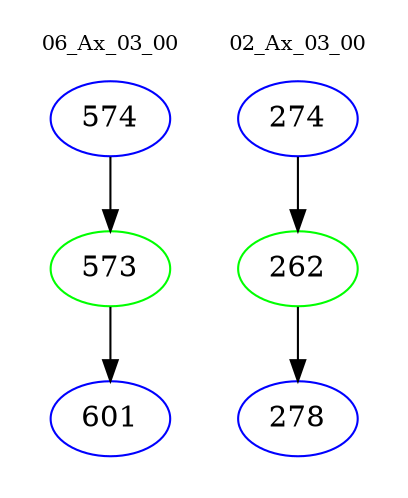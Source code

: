 digraph{
subgraph cluster_0 {
color = white
label = "06_Ax_03_00";
fontsize=10;
T0_574 [label="574", color="blue"]
T0_574 -> T0_573 [color="black"]
T0_573 [label="573", color="green"]
T0_573 -> T0_601 [color="black"]
T0_601 [label="601", color="blue"]
}
subgraph cluster_1 {
color = white
label = "02_Ax_03_00";
fontsize=10;
T1_274 [label="274", color="blue"]
T1_274 -> T1_262 [color="black"]
T1_262 [label="262", color="green"]
T1_262 -> T1_278 [color="black"]
T1_278 [label="278", color="blue"]
}
}
